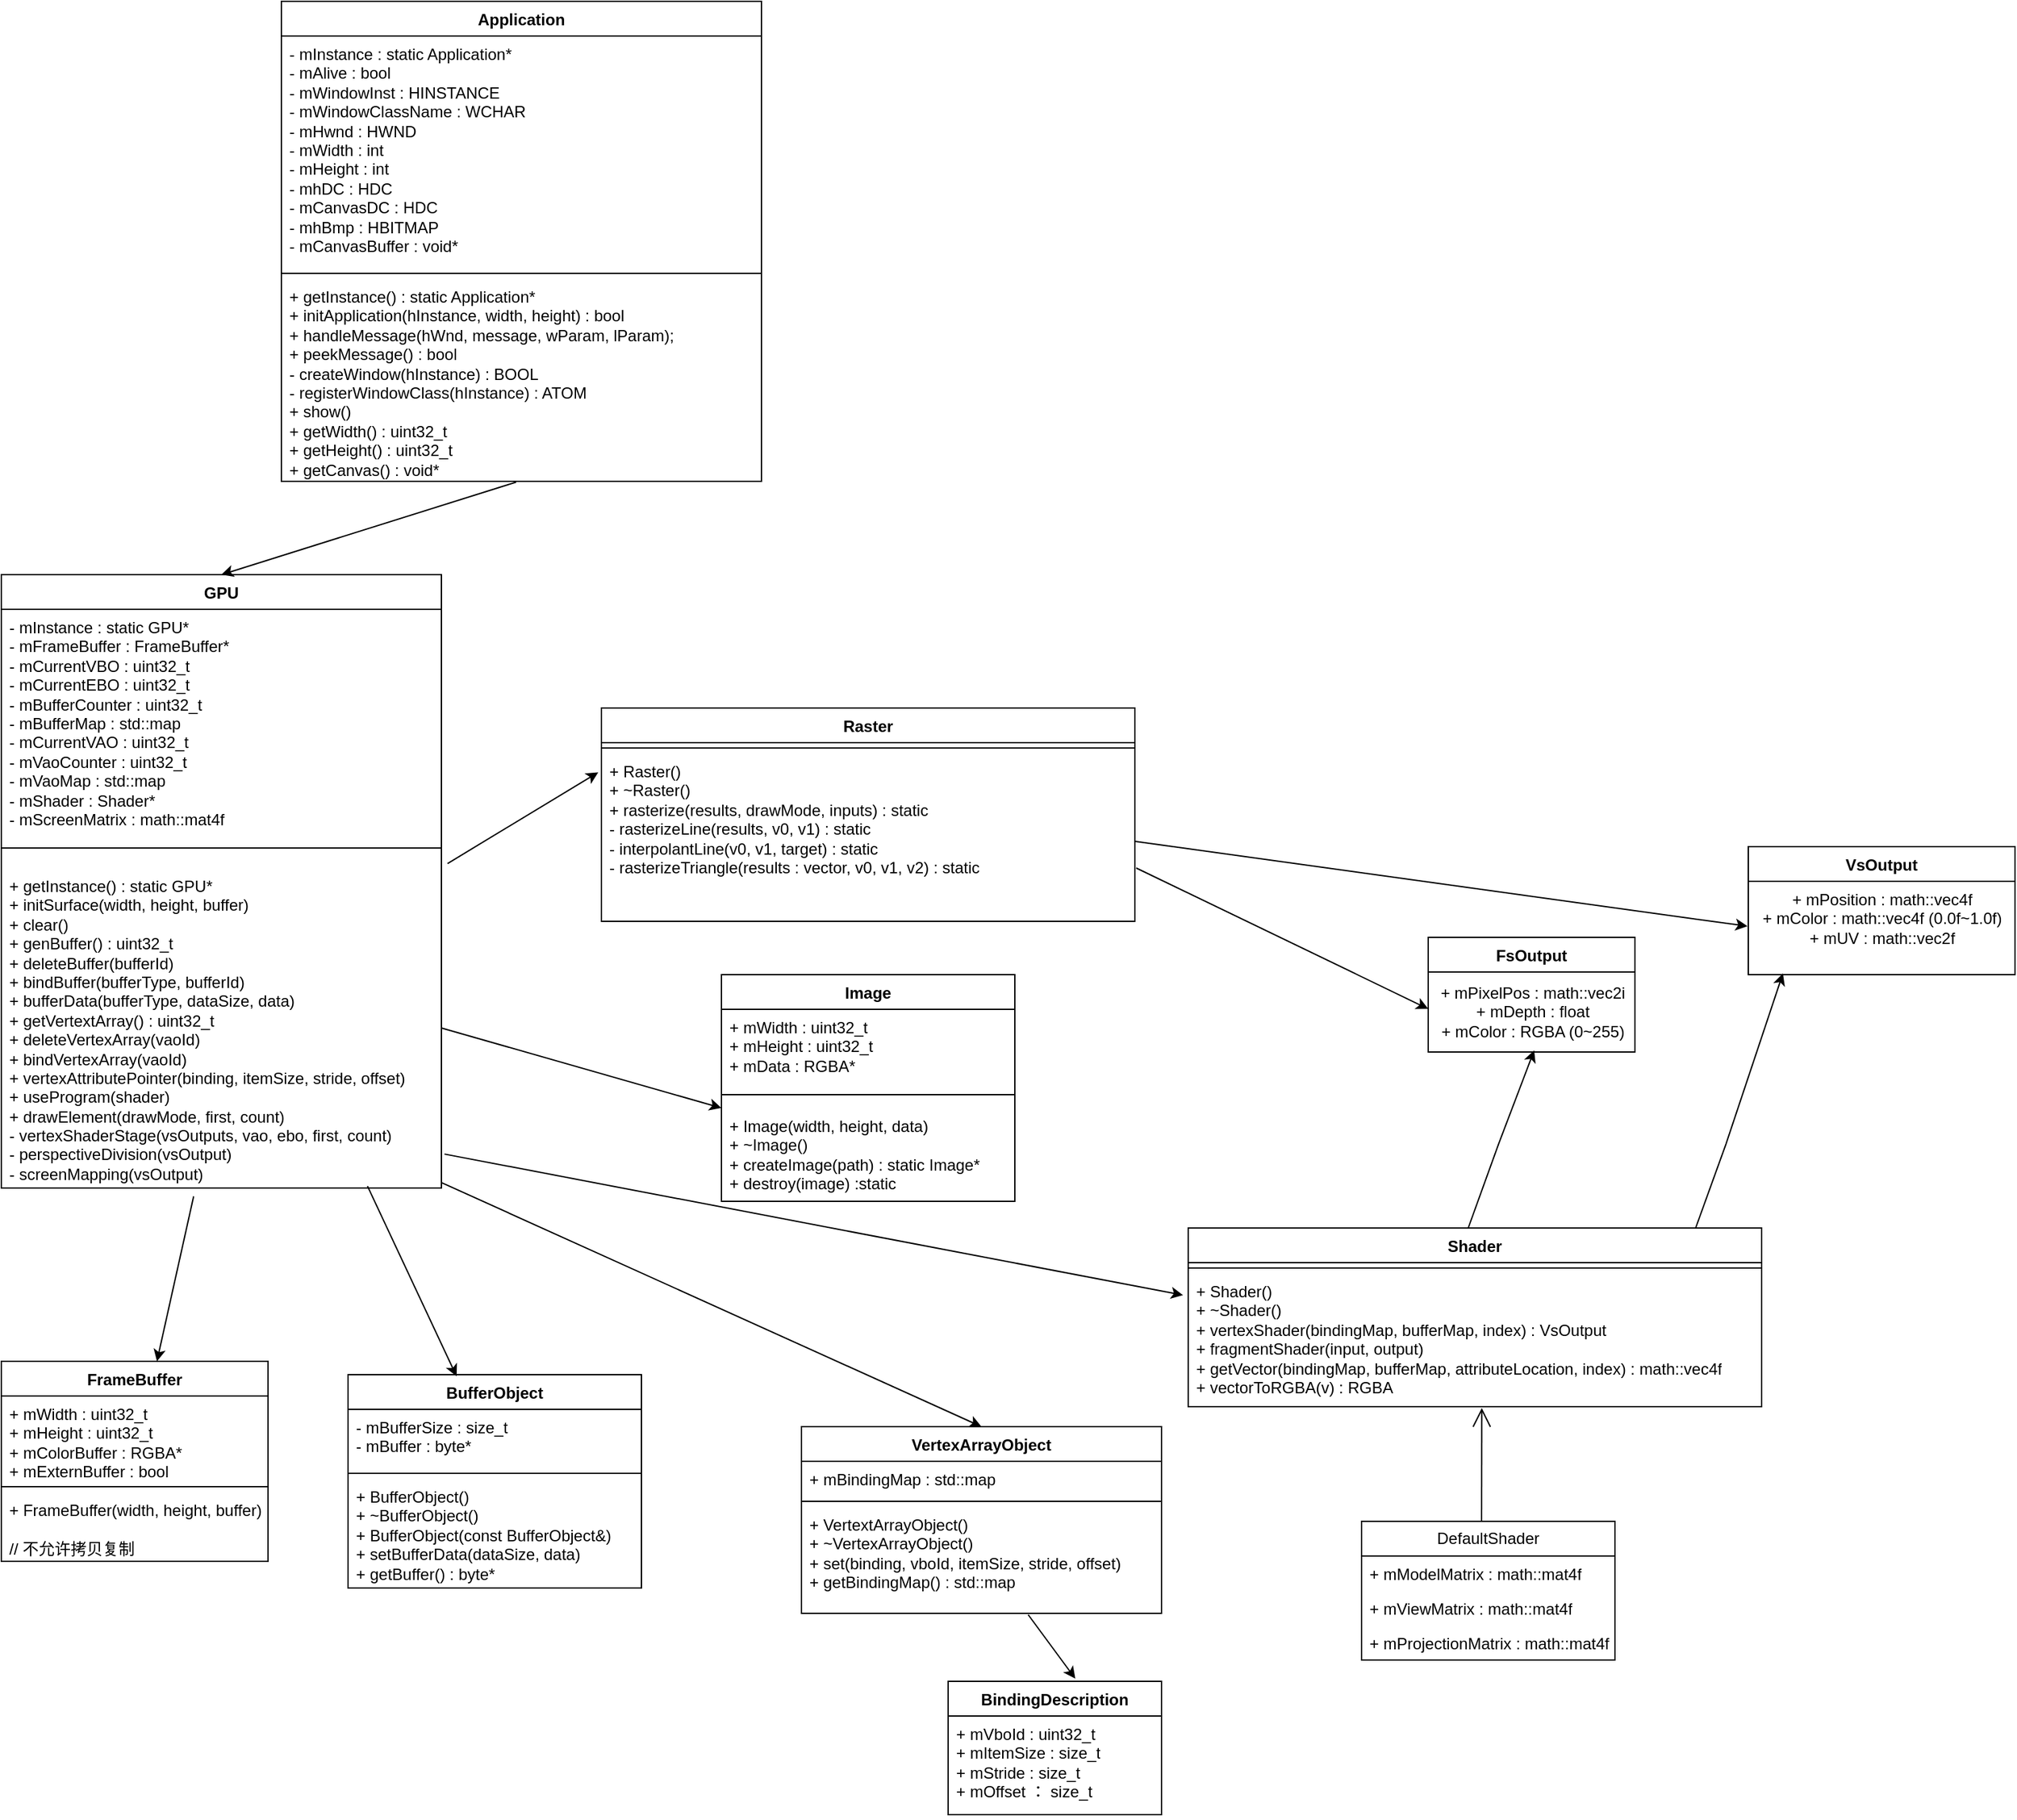 <mxfile version="26.2.9">
  <diagram id="C5RBs43oDa-KdzZeNtuy" name="Page-1">
    <mxGraphModel dx="1461" dy="1846" grid="1" gridSize="10" guides="1" tooltips="1" connect="1" arrows="1" fold="1" page="1" pageScale="1" pageWidth="827" pageHeight="1169" math="0" shadow="0">
      <root>
        <mxCell id="WIyWlLk6GJQsqaUBKTNV-0" />
        <mxCell id="WIyWlLk6GJQsqaUBKTNV-1" parent="WIyWlLk6GJQsqaUBKTNV-0" />
        <mxCell id="wtLWYiBCeU5-RQb-BHR4-4" value="Application" style="swimlane;fontStyle=1;align=center;verticalAlign=top;childLayout=stackLayout;horizontal=1;startSize=26;horizontalStack=0;resizeParent=1;resizeParentMax=0;resizeLast=0;collapsible=1;marginBottom=0;whiteSpace=wrap;html=1;" parent="WIyWlLk6GJQsqaUBKTNV-1" vertex="1">
          <mxGeometry x="270" y="-410" width="360" height="360" as="geometry" />
        </mxCell>
        <mxCell id="wtLWYiBCeU5-RQb-BHR4-5" value="- mInstance : static Application*&lt;div&gt;- mAlive : bool&lt;/div&gt;&lt;div&gt;- mWindowInst : HINSTANCE&lt;/div&gt;&lt;div&gt;- mWindowClassName : WCHAR&lt;/div&gt;&lt;div&gt;- mHwnd : HWND&lt;/div&gt;&lt;div&gt;- mWidth : int&lt;/div&gt;&lt;div&gt;- mHeight : int&lt;/div&gt;&lt;div&gt;- mhDC : HDC&lt;/div&gt;&lt;div&gt;- mCanvasDC : HDC&lt;/div&gt;&lt;div&gt;- mhBmp : HBITMAP&lt;/div&gt;&lt;div&gt;- mCanvasBuffer : void*&lt;/div&gt;" style="text;strokeColor=none;fillColor=none;align=left;verticalAlign=top;spacingLeft=4;spacingRight=4;overflow=hidden;rotatable=0;points=[[0,0.5],[1,0.5]];portConstraint=eastwest;whiteSpace=wrap;html=1;" parent="wtLWYiBCeU5-RQb-BHR4-4" vertex="1">
          <mxGeometry y="26" width="360" height="174" as="geometry" />
        </mxCell>
        <mxCell id="wtLWYiBCeU5-RQb-BHR4-6" value="" style="line;strokeWidth=1;fillColor=none;align=left;verticalAlign=middle;spacingTop=-1;spacingLeft=3;spacingRight=3;rotatable=0;labelPosition=right;points=[];portConstraint=eastwest;strokeColor=inherit;" parent="wtLWYiBCeU5-RQb-BHR4-4" vertex="1">
          <mxGeometry y="200" width="360" height="8" as="geometry" />
        </mxCell>
        <mxCell id="wtLWYiBCeU5-RQb-BHR4-7" value="+ getInstance() : static Application*&lt;div&gt;+ initApplication(hInstance, width, height) : bool&lt;/div&gt;&lt;div&gt;+ handleMessage(hWnd, message, wParam, lParam);&lt;/div&gt;&lt;div&gt;+ peekMessage() : bool&lt;/div&gt;&lt;div&gt;- createWindow(hInstance) : BOOL&lt;/div&gt;&lt;div&gt;- registerWindowClass(hInstance) : ATOM&lt;/div&gt;&lt;div&gt;+ show()&lt;/div&gt;&lt;div&gt;+ getWidth() : uint32_t&lt;/div&gt;&lt;div&gt;+ getHeight() : uint32_t&lt;/div&gt;&lt;div&gt;+ getCanvas() : void*&lt;/div&gt;" style="text;strokeColor=none;fillColor=none;align=left;verticalAlign=top;spacingLeft=4;spacingRight=4;overflow=hidden;rotatable=0;points=[[0,0.5],[1,0.5]];portConstraint=eastwest;whiteSpace=wrap;html=1;" parent="wtLWYiBCeU5-RQb-BHR4-4" vertex="1">
          <mxGeometry y="208" width="360" height="152" as="geometry" />
        </mxCell>
        <mxCell id="5mf7mb4UoupejFtRi5i7-4" value="GPU" style="swimlane;fontStyle=1;align=center;verticalAlign=top;childLayout=stackLayout;horizontal=1;startSize=26;horizontalStack=0;resizeParent=1;resizeParentMax=0;resizeLast=0;collapsible=1;marginBottom=0;whiteSpace=wrap;html=1;" parent="WIyWlLk6GJQsqaUBKTNV-1" vertex="1">
          <mxGeometry x="60" y="20" width="330" height="460" as="geometry" />
        </mxCell>
        <mxCell id="5mf7mb4UoupejFtRi5i7-5" value="- mInstance : static GPU*&lt;div&gt;- mFrameBuffer : FrameBuffer*&lt;/div&gt;&lt;div&gt;- mCurrentVBO : uint32_t&lt;/div&gt;&lt;div&gt;- mCurrentEBO : uint32_t&lt;/div&gt;&lt;div&gt;- mBufferCounter : uint32_t&lt;/div&gt;&lt;div&gt;- mBufferMap : std::map&lt;/div&gt;&lt;div&gt;- mCurrentVAO : uint32_t&lt;/div&gt;&lt;div&gt;- mVaoCounter : uint32_t&lt;/div&gt;&lt;div&gt;- mVaoMap : std::map&lt;/div&gt;&lt;div&gt;- mShader : Shader*&lt;/div&gt;&lt;div&gt;- mScreenMatrix : math::mat4f&lt;/div&gt;" style="text;strokeColor=none;fillColor=none;align=left;verticalAlign=top;spacingLeft=4;spacingRight=4;overflow=hidden;rotatable=0;points=[[0,0.5],[1,0.5]];portConstraint=eastwest;whiteSpace=wrap;html=1;" parent="5mf7mb4UoupejFtRi5i7-4" vertex="1">
          <mxGeometry y="26" width="330" height="164" as="geometry" />
        </mxCell>
        <mxCell id="5mf7mb4UoupejFtRi5i7-6" value="" style="line;strokeWidth=1;fillColor=none;align=left;verticalAlign=middle;spacingTop=-1;spacingLeft=3;spacingRight=3;rotatable=0;labelPosition=right;points=[];portConstraint=eastwest;strokeColor=inherit;" parent="5mf7mb4UoupejFtRi5i7-4" vertex="1">
          <mxGeometry y="190" width="330" height="30" as="geometry" />
        </mxCell>
        <mxCell id="5mf7mb4UoupejFtRi5i7-7" value="+ getInstance() : static GPU*&lt;div&gt;+ initSurface(width, height, buffer)&lt;/div&gt;&lt;div&gt;+ clear()&lt;/div&gt;&lt;div&gt;+ genBuffer() : uint32_t&lt;/div&gt;&lt;div&gt;+ deleteBuffer(bufferId)&lt;/div&gt;&lt;div&gt;+ bindBuffer(bufferType, bufferId)&lt;/div&gt;&lt;div&gt;+ bufferData(bufferType, dataSize, data)&lt;/div&gt;&lt;div&gt;+ getVertextArray() : uint32_t&lt;/div&gt;&lt;div&gt;+ deleteVertexArray(vaoId)&lt;/div&gt;&lt;div&gt;+ bindVertexArray(vaoId)&lt;/div&gt;&lt;div&gt;+ vertexAttributePointer(binding, itemSize, stride, offset)&lt;/div&gt;&lt;div&gt;+ useProgram(shader)&lt;/div&gt;&lt;div&gt;+ drawElement(drawMode, first, count)&lt;/div&gt;&lt;div&gt;- vertexShaderStage(vsOutputs, vao, ebo, first, count)&lt;/div&gt;&lt;div&gt;- perspectiveDivision(vsOutput)&lt;/div&gt;&lt;div&gt;- screenMapping(vsOutput)&lt;/div&gt;" style="text;strokeColor=none;fillColor=none;align=left;verticalAlign=top;spacingLeft=4;spacingRight=4;overflow=hidden;rotatable=0;points=[[0,0.5],[1,0.5]];portConstraint=eastwest;whiteSpace=wrap;html=1;" parent="5mf7mb4UoupejFtRi5i7-4" vertex="1">
          <mxGeometry y="220" width="330" height="240" as="geometry" />
        </mxCell>
        <mxCell id="5mf7mb4UoupejFtRi5i7-8" value="FrameBuffer" style="swimlane;fontStyle=1;align=center;verticalAlign=top;childLayout=stackLayout;horizontal=1;startSize=26;horizontalStack=0;resizeParent=1;resizeParentMax=0;resizeLast=0;collapsible=1;marginBottom=0;whiteSpace=wrap;html=1;" parent="WIyWlLk6GJQsqaUBKTNV-1" vertex="1">
          <mxGeometry x="60" y="610" width="200" height="150" as="geometry" />
        </mxCell>
        <mxCell id="5mf7mb4UoupejFtRi5i7-9" value="+ mWidth : uint32_t&lt;div&gt;+ mHeight : uint32_t&lt;/div&gt;&lt;div&gt;+ mColorBuffer : RGBA*&lt;/div&gt;&lt;div&gt;+ mExternBuffer : bool&lt;/div&gt;" style="text;strokeColor=none;fillColor=none;align=left;verticalAlign=top;spacingLeft=4;spacingRight=4;overflow=hidden;rotatable=0;points=[[0,0.5],[1,0.5]];portConstraint=eastwest;whiteSpace=wrap;html=1;" parent="5mf7mb4UoupejFtRi5i7-8" vertex="1">
          <mxGeometry y="26" width="200" height="64" as="geometry" />
        </mxCell>
        <mxCell id="5mf7mb4UoupejFtRi5i7-10" value="" style="line;strokeWidth=1;fillColor=none;align=left;verticalAlign=middle;spacingTop=-1;spacingLeft=3;spacingRight=3;rotatable=0;labelPosition=right;points=[];portConstraint=eastwest;strokeColor=inherit;" parent="5mf7mb4UoupejFtRi5i7-8" vertex="1">
          <mxGeometry y="90" width="200" height="8" as="geometry" />
        </mxCell>
        <mxCell id="5mf7mb4UoupejFtRi5i7-11" value="+ FrameBuffer(width, height, buffer)&lt;div&gt;&lt;br&gt;&lt;/div&gt;&lt;div&gt;// 不允许拷贝复制&lt;/div&gt;" style="text;strokeColor=none;fillColor=none;align=left;verticalAlign=top;spacingLeft=4;spacingRight=4;overflow=hidden;rotatable=0;points=[[0,0.5],[1,0.5]];portConstraint=eastwest;whiteSpace=wrap;html=1;" parent="5mf7mb4UoupejFtRi5i7-8" vertex="1">
          <mxGeometry y="98" width="200" height="52" as="geometry" />
        </mxCell>
        <mxCell id="P8PSTKXqFBAs1czMJzL6-0" value="Raster" style="swimlane;fontStyle=1;align=center;verticalAlign=top;childLayout=stackLayout;horizontal=1;startSize=26;horizontalStack=0;resizeParent=1;resizeParentMax=0;resizeLast=0;collapsible=1;marginBottom=0;whiteSpace=wrap;html=1;" parent="WIyWlLk6GJQsqaUBKTNV-1" vertex="1">
          <mxGeometry x="510" y="120" width="400" height="160" as="geometry" />
        </mxCell>
        <mxCell id="P8PSTKXqFBAs1czMJzL6-2" value="" style="line;strokeWidth=1;fillColor=none;align=left;verticalAlign=middle;spacingTop=-1;spacingLeft=3;spacingRight=3;rotatable=0;labelPosition=right;points=[];portConstraint=eastwest;strokeColor=inherit;" parent="P8PSTKXqFBAs1czMJzL6-0" vertex="1">
          <mxGeometry y="26" width="400" height="8" as="geometry" />
        </mxCell>
        <mxCell id="P8PSTKXqFBAs1czMJzL6-3" value="&lt;div&gt;+ Raster()&lt;/div&gt;&lt;div&gt;+ ~Raster()&lt;/div&gt;&lt;div&gt;+ rasterize(results, drawMode, inputs) : static&lt;/div&gt;- rasterizeLine(results, v0, v1) : static&lt;div&gt;- interpolantLine(v0, v1, target) : static&lt;/div&gt;&lt;div&gt;- rasterizeTriangle(results : vector, v0, v1, v2&lt;span style=&quot;background-color: transparent; color: light-dark(rgb(0, 0, 0), rgb(255, 255, 255));&quot;&gt;) : static&lt;/span&gt;&lt;/div&gt;&lt;div&gt;&lt;br&gt;&lt;/div&gt;" style="text;strokeColor=none;fillColor=none;align=left;verticalAlign=top;spacingLeft=4;spacingRight=4;overflow=hidden;rotatable=0;points=[[0,0.5],[1,0.5]];portConstraint=eastwest;whiteSpace=wrap;html=1;" parent="P8PSTKXqFBAs1czMJzL6-0" vertex="1">
          <mxGeometry y="34" width="400" height="126" as="geometry" />
        </mxCell>
        <mxCell id="yCGhFCQeDglLVx2CmpNE-3" value="" style="endArrow=classic;html=1;rounded=0;entryX=0.5;entryY=0;entryDx=0;entryDy=0;exitX=0.489;exitY=1.004;exitDx=0;exitDy=0;exitPerimeter=0;" parent="WIyWlLk6GJQsqaUBKTNV-1" source="wtLWYiBCeU5-RQb-BHR4-7" target="5mf7mb4UoupejFtRi5i7-4" edge="1">
          <mxGeometry width="50" height="50" relative="1" as="geometry">
            <mxPoint x="390" y="-10" as="sourcePoint" />
            <mxPoint x="440" y="-60" as="targetPoint" />
          </mxGeometry>
        </mxCell>
        <mxCell id="yCGhFCQeDglLVx2CmpNE-4" value="" style="endArrow=classic;html=1;rounded=0;exitX=0.437;exitY=1.026;exitDx=0;exitDy=0;exitPerimeter=0;" parent="WIyWlLk6GJQsqaUBKTNV-1" source="5mf7mb4UoupejFtRi5i7-7" target="5mf7mb4UoupejFtRi5i7-8" edge="1">
          <mxGeometry width="50" height="50" relative="1" as="geometry">
            <mxPoint x="130" y="380" as="sourcePoint" />
            <mxPoint x="180" y="330" as="targetPoint" />
          </mxGeometry>
        </mxCell>
        <mxCell id="yCGhFCQeDglLVx2CmpNE-5" value="" style="endArrow=classic;html=1;rounded=0;entryX=-0.006;entryY=0.113;entryDx=0;entryDy=0;entryPerimeter=0;exitX=1.014;exitY=-0.014;exitDx=0;exitDy=0;exitPerimeter=0;" parent="WIyWlLk6GJQsqaUBKTNV-1" source="5mf7mb4UoupejFtRi5i7-7" target="P8PSTKXqFBAs1czMJzL6-3" edge="1">
          <mxGeometry width="50" height="50" relative="1" as="geometry">
            <mxPoint x="260" y="210" as="sourcePoint" />
            <mxPoint x="310" y="160" as="targetPoint" />
          </mxGeometry>
        </mxCell>
        <mxCell id="Tz2W6l7GuTd2-jDzGLeW-0" value="Image" style="swimlane;fontStyle=1;align=center;verticalAlign=top;childLayout=stackLayout;horizontal=1;startSize=26;horizontalStack=0;resizeParent=1;resizeParentMax=0;resizeLast=0;collapsible=1;marginBottom=0;whiteSpace=wrap;html=1;" parent="WIyWlLk6GJQsqaUBKTNV-1" vertex="1">
          <mxGeometry x="600" y="320" width="220" height="170" as="geometry" />
        </mxCell>
        <mxCell id="Tz2W6l7GuTd2-jDzGLeW-1" value="+ mWidth : uint32_t&lt;div&gt;+ mHeight : uint32_t&lt;/div&gt;&lt;div&gt;+ mData : RGBA*&lt;/div&gt;" style="text;strokeColor=none;fillColor=none;align=left;verticalAlign=top;spacingLeft=4;spacingRight=4;overflow=hidden;rotatable=0;points=[[0,0.5],[1,0.5]];portConstraint=eastwest;whiteSpace=wrap;html=1;" parent="Tz2W6l7GuTd2-jDzGLeW-0" vertex="1">
          <mxGeometry y="26" width="220" height="54" as="geometry" />
        </mxCell>
        <mxCell id="Tz2W6l7GuTd2-jDzGLeW-4" value="" style="line;strokeWidth=1;fillColor=none;align=left;verticalAlign=middle;spacingTop=-1;spacingLeft=3;spacingRight=3;rotatable=0;labelPosition=right;points=[];portConstraint=eastwest;strokeColor=inherit;" parent="Tz2W6l7GuTd2-jDzGLeW-0" vertex="1">
          <mxGeometry y="80" width="220" height="20" as="geometry" />
        </mxCell>
        <mxCell id="Tz2W6l7GuTd2-jDzGLeW-3" value="+ Image(width, height, data)&lt;div&gt;+ ~Image()&lt;/div&gt;&lt;div&gt;+ createImage(path) : static Image*&lt;/div&gt;&lt;div&gt;+ destroy(image) :static&lt;/div&gt;" style="text;strokeColor=none;fillColor=none;align=left;verticalAlign=top;spacingLeft=4;spacingRight=4;overflow=hidden;rotatable=0;points=[[0,0.5],[1,0.5]];portConstraint=eastwest;whiteSpace=wrap;html=1;" parent="Tz2W6l7GuTd2-jDzGLeW-0" vertex="1">
          <mxGeometry y="100" width="220" height="70" as="geometry" />
        </mxCell>
        <mxCell id="7Mvn_Pxmh1yl7U_SXqtg-0" value="BindingDescription" style="swimlane;fontStyle=1;align=center;verticalAlign=top;childLayout=stackLayout;horizontal=1;startSize=26;horizontalStack=0;resizeParent=1;resizeParentMax=0;resizeLast=0;collapsible=1;marginBottom=0;whiteSpace=wrap;html=1;" parent="WIyWlLk6GJQsqaUBKTNV-1" vertex="1">
          <mxGeometry x="770" y="850" width="160" height="100" as="geometry" />
        </mxCell>
        <mxCell id="7Mvn_Pxmh1yl7U_SXqtg-1" value="+ mVboId : uint32_t&lt;div&gt;+ mItemSize : size_t&lt;/div&gt;&lt;div&gt;+ mStride : size_t&lt;/div&gt;&lt;div&gt;+ mOffset ： size_t&lt;/div&gt;" style="text;strokeColor=none;fillColor=none;align=left;verticalAlign=top;spacingLeft=4;spacingRight=4;overflow=hidden;rotatable=0;points=[[0,0.5],[1,0.5]];portConstraint=eastwest;whiteSpace=wrap;html=1;" parent="7Mvn_Pxmh1yl7U_SXqtg-0" vertex="1">
          <mxGeometry y="26" width="160" height="74" as="geometry" />
        </mxCell>
        <mxCell id="7Mvn_Pxmh1yl7U_SXqtg-17" value="VsOutput" style="swimlane;fontStyle=1;align=center;verticalAlign=top;childLayout=stackLayout;horizontal=1;startSize=26;horizontalStack=0;resizeParent=1;resizeParentMax=0;resizeLast=0;collapsible=1;marginBottom=0;whiteSpace=wrap;html=1;" parent="WIyWlLk6GJQsqaUBKTNV-1" vertex="1">
          <mxGeometry x="1370" y="224" width="200" height="96" as="geometry" />
        </mxCell>
        <mxCell id="7Mvn_Pxmh1yl7U_SXqtg-21" value="+ mPosition : math::vec4f&lt;div&gt;+ mColor : math::vec4f (0.0f~1.0f)&lt;/div&gt;&lt;div&gt;+ mUV : math::vec2f&lt;br&gt;&lt;div&gt;&lt;br&gt;&lt;/div&gt;&lt;/div&gt;" style="text;html=1;align=center;verticalAlign=middle;resizable=0;points=[];autosize=1;strokeColor=none;fillColor=none;" parent="7Mvn_Pxmh1yl7U_SXqtg-17" vertex="1">
          <mxGeometry y="26" width="200" height="70" as="geometry" />
        </mxCell>
        <mxCell id="7Mvn_Pxmh1yl7U_SXqtg-22" value="FsOutput" style="swimlane;fontStyle=1;align=center;verticalAlign=top;childLayout=stackLayout;horizontal=1;startSize=26;horizontalStack=0;resizeParent=1;resizeParentMax=0;resizeLast=0;collapsible=1;marginBottom=0;whiteSpace=wrap;html=1;" parent="WIyWlLk6GJQsqaUBKTNV-1" vertex="1">
          <mxGeometry x="1130" y="292" width="155" height="86" as="geometry" />
        </mxCell>
        <mxCell id="7Mvn_Pxmh1yl7U_SXqtg-23" value="&lt;div&gt;&lt;div&gt;+ mPixelPos : math::vec2i&lt;/div&gt;&lt;/div&gt;&lt;div&gt;+ mDepth : float&lt;/div&gt;&lt;div&gt;+ mColor : RGBA (0~255)&lt;/div&gt;" style="text;html=1;align=center;verticalAlign=middle;resizable=0;points=[];autosize=1;strokeColor=none;fillColor=none;" parent="7Mvn_Pxmh1yl7U_SXqtg-22" vertex="1">
          <mxGeometry y="26" width="155" height="60" as="geometry" />
        </mxCell>
        <mxCell id="7Mvn_Pxmh1yl7U_SXqtg-25" value="BufferObject" style="swimlane;fontStyle=1;align=center;verticalAlign=top;childLayout=stackLayout;horizontal=1;startSize=26;horizontalStack=0;resizeParent=1;resizeParentMax=0;resizeLast=0;collapsible=1;marginBottom=0;whiteSpace=wrap;html=1;" parent="WIyWlLk6GJQsqaUBKTNV-1" vertex="1">
          <mxGeometry x="320" y="620" width="220" height="160" as="geometry" />
        </mxCell>
        <mxCell id="7Mvn_Pxmh1yl7U_SXqtg-26" value="- mBufferSize : size_t&lt;div&gt;- mBuffer : byte*&lt;/div&gt;" style="text;strokeColor=none;fillColor=none;align=left;verticalAlign=top;spacingLeft=4;spacingRight=4;overflow=hidden;rotatable=0;points=[[0,0.5],[1,0.5]];portConstraint=eastwest;whiteSpace=wrap;html=1;" parent="7Mvn_Pxmh1yl7U_SXqtg-25" vertex="1">
          <mxGeometry y="26" width="220" height="44" as="geometry" />
        </mxCell>
        <mxCell id="7Mvn_Pxmh1yl7U_SXqtg-27" value="" style="line;strokeWidth=1;fillColor=none;align=left;verticalAlign=middle;spacingTop=-1;spacingLeft=3;spacingRight=3;rotatable=0;labelPosition=right;points=[];portConstraint=eastwest;strokeColor=inherit;" parent="7Mvn_Pxmh1yl7U_SXqtg-25" vertex="1">
          <mxGeometry y="70" width="220" height="8" as="geometry" />
        </mxCell>
        <mxCell id="7Mvn_Pxmh1yl7U_SXqtg-28" value="+ BufferObject()&lt;div&gt;+ ~BufferObject()&lt;/div&gt;&lt;div&gt;+ BufferObject(const BufferObject&amp;amp;)&lt;/div&gt;&lt;div&gt;+ setBufferData(dataSize, data)&lt;/div&gt;&lt;div&gt;+ getBuffer() : byte*&lt;/div&gt;" style="text;strokeColor=none;fillColor=none;align=left;verticalAlign=top;spacingLeft=4;spacingRight=4;overflow=hidden;rotatable=0;points=[[0,0.5],[1,0.5]];portConstraint=eastwest;whiteSpace=wrap;html=1;" parent="7Mvn_Pxmh1yl7U_SXqtg-25" vertex="1">
          <mxGeometry y="78" width="220" height="82" as="geometry" />
        </mxCell>
        <mxCell id="7Mvn_Pxmh1yl7U_SXqtg-29" value="VertexArrayObject" style="swimlane;fontStyle=1;align=center;verticalAlign=top;childLayout=stackLayout;horizontal=1;startSize=26;horizontalStack=0;resizeParent=1;resizeParentMax=0;resizeLast=0;collapsible=1;marginBottom=0;whiteSpace=wrap;html=1;" parent="WIyWlLk6GJQsqaUBKTNV-1" vertex="1">
          <mxGeometry x="660" y="659" width="270" height="140" as="geometry" />
        </mxCell>
        <mxCell id="7Mvn_Pxmh1yl7U_SXqtg-30" value="+ mBindingMap : std::map" style="text;strokeColor=none;fillColor=none;align=left;verticalAlign=top;spacingLeft=4;spacingRight=4;overflow=hidden;rotatable=0;points=[[0,0.5],[1,0.5]];portConstraint=eastwest;whiteSpace=wrap;html=1;" parent="7Mvn_Pxmh1yl7U_SXqtg-29" vertex="1">
          <mxGeometry y="26" width="270" height="26" as="geometry" />
        </mxCell>
        <mxCell id="7Mvn_Pxmh1yl7U_SXqtg-31" value="" style="line;strokeWidth=1;fillColor=none;align=left;verticalAlign=middle;spacingTop=-1;spacingLeft=3;spacingRight=3;rotatable=0;labelPosition=right;points=[];portConstraint=eastwest;strokeColor=inherit;" parent="7Mvn_Pxmh1yl7U_SXqtg-29" vertex="1">
          <mxGeometry y="52" width="270" height="8" as="geometry" />
        </mxCell>
        <mxCell id="7Mvn_Pxmh1yl7U_SXqtg-35" value="" style="endArrow=classic;html=1;rounded=0;entryX=0.596;entryY=-0.02;entryDx=0;entryDy=0;entryPerimeter=0;" parent="7Mvn_Pxmh1yl7U_SXqtg-29" target="7Mvn_Pxmh1yl7U_SXqtg-0" edge="1">
          <mxGeometry width="50" height="50" relative="1" as="geometry">
            <mxPoint x="170" y="141" as="sourcePoint" />
            <mxPoint x="220" y="91" as="targetPoint" />
          </mxGeometry>
        </mxCell>
        <mxCell id="7Mvn_Pxmh1yl7U_SXqtg-32" value="+ VertextArrayObject()&lt;div&gt;+ ~VertexArrayObject()&lt;/div&gt;&lt;div&gt;+ set(binding, vboId, itemSize, stride, offset)&lt;/div&gt;&lt;div&gt;+ getBindingMap() : std::map&lt;/div&gt;" style="text;strokeColor=none;fillColor=none;align=left;verticalAlign=top;spacingLeft=4;spacingRight=4;overflow=hidden;rotatable=0;points=[[0,0.5],[1,0.5]];portConstraint=eastwest;whiteSpace=wrap;html=1;" parent="7Mvn_Pxmh1yl7U_SXqtg-29" vertex="1">
          <mxGeometry y="60" width="270" height="80" as="geometry" />
        </mxCell>
        <mxCell id="7Mvn_Pxmh1yl7U_SXqtg-33" value="" style="endArrow=classic;html=1;rounded=0;exitX=1;exitY=0.983;exitDx=0;exitDy=0;exitPerimeter=0;entryX=0.5;entryY=0;entryDx=0;entryDy=0;" parent="WIyWlLk6GJQsqaUBKTNV-1" source="5mf7mb4UoupejFtRi5i7-7" target="7Mvn_Pxmh1yl7U_SXqtg-29" edge="1">
          <mxGeometry width="50" height="50" relative="1" as="geometry">
            <mxPoint x="720" y="570" as="sourcePoint" />
            <mxPoint x="770" y="520" as="targetPoint" />
          </mxGeometry>
        </mxCell>
        <mxCell id="7Mvn_Pxmh1yl7U_SXqtg-34" value="" style="endArrow=classic;html=1;rounded=0;entryX=0.37;entryY=0.008;entryDx=0;entryDy=0;entryPerimeter=0;exitX=0.832;exitY=0.994;exitDx=0;exitDy=0;exitPerimeter=0;" parent="WIyWlLk6GJQsqaUBKTNV-1" source="5mf7mb4UoupejFtRi5i7-7" target="7Mvn_Pxmh1yl7U_SXqtg-25" edge="1">
          <mxGeometry width="50" height="50" relative="1" as="geometry">
            <mxPoint x="260" y="540" as="sourcePoint" />
            <mxPoint x="310" y="490" as="targetPoint" />
          </mxGeometry>
        </mxCell>
        <mxCell id="7Mvn_Pxmh1yl7U_SXqtg-36" value="" style="endArrow=classic;html=1;rounded=0;exitX=1;exitY=0.5;exitDx=0;exitDy=0;" parent="WIyWlLk6GJQsqaUBKTNV-1" edge="1" source="5mf7mb4UoupejFtRi5i7-7">
          <mxGeometry width="50" height="50" relative="1" as="geometry">
            <mxPoint x="290" y="390" as="sourcePoint" />
            <mxPoint x="600" y="420" as="targetPoint" />
          </mxGeometry>
        </mxCell>
        <mxCell id="MvT1UFq6Ff6sZqpsX1NM-0" value="Shader" style="swimlane;fontStyle=1;align=center;verticalAlign=top;childLayout=stackLayout;horizontal=1;startSize=26;horizontalStack=0;resizeParent=1;resizeParentMax=0;resizeLast=0;collapsible=1;marginBottom=0;whiteSpace=wrap;html=1;" parent="WIyWlLk6GJQsqaUBKTNV-1" vertex="1">
          <mxGeometry x="950" y="510" width="430" height="134" as="geometry" />
        </mxCell>
        <mxCell id="MvT1UFq6Ff6sZqpsX1NM-2" value="" style="line;strokeWidth=1;fillColor=none;align=left;verticalAlign=middle;spacingTop=-1;spacingLeft=3;spacingRight=3;rotatable=0;labelPosition=right;points=[];portConstraint=eastwest;strokeColor=inherit;" parent="MvT1UFq6Ff6sZqpsX1NM-0" vertex="1">
          <mxGeometry y="26" width="430" height="8" as="geometry" />
        </mxCell>
        <mxCell id="MvT1UFq6Ff6sZqpsX1NM-3" value="+ Shader()&lt;div&gt;+ ~Shader()&lt;/div&gt;&lt;div&gt;+ vertexShader(bindingMap, bufferMap, index) : VsOutput&lt;/div&gt;&lt;div&gt;+ fragmentShader(input, output)&lt;/div&gt;&lt;div&gt;+ getVector(bindingMap, bufferMap, attributeLocation, index) : math::vec4f&lt;/div&gt;&lt;div&gt;+ vectorToRGBA(v) : RGBA&lt;/div&gt;&lt;div&gt;&lt;br&gt;&lt;/div&gt;" style="text;strokeColor=none;fillColor=none;align=left;verticalAlign=top;spacingLeft=4;spacingRight=4;overflow=hidden;rotatable=0;points=[[0,0.5],[1,0.5]];portConstraint=eastwest;whiteSpace=wrap;html=1;" parent="MvT1UFq6Ff6sZqpsX1NM-0" vertex="1">
          <mxGeometry y="34" width="430" height="100" as="geometry" />
        </mxCell>
        <mxCell id="MvT1UFq6Ff6sZqpsX1NM-5" value="" style="endArrow=classic;html=1;rounded=0;exitX=1.007;exitY=0.894;exitDx=0;exitDy=0;exitPerimeter=0;entryX=-0.009;entryY=0.936;entryDx=0;entryDy=0;entryPerimeter=0;" parent="WIyWlLk6GJQsqaUBKTNV-1" edge="1" source="5mf7mb4UoupejFtRi5i7-7">
          <mxGeometry width="50" height="50" relative="1" as="geometry">
            <mxPoint x="290" y="472" as="sourcePoint" />
            <mxPoint x="946.13" y="560.336" as="targetPoint" />
          </mxGeometry>
        </mxCell>
        <mxCell id="MvT1UFq6Ff6sZqpsX1NM-6" value="DefaultShader" style="swimlane;fontStyle=0;childLayout=stackLayout;horizontal=1;startSize=26;fillColor=none;horizontalStack=0;resizeParent=1;resizeParentMax=0;resizeLast=0;collapsible=1;marginBottom=0;whiteSpace=wrap;html=1;" parent="WIyWlLk6GJQsqaUBKTNV-1" vertex="1">
          <mxGeometry x="1080" y="730" width="190" height="104" as="geometry" />
        </mxCell>
        <mxCell id="MvT1UFq6Ff6sZqpsX1NM-10" value="" style="endArrow=open;endFill=1;endSize=12;html=1;rounded=0;entryX=0.512;entryY=1.01;entryDx=0;entryDy=0;entryPerimeter=0;" parent="MvT1UFq6Ff6sZqpsX1NM-6" target="MvT1UFq6Ff6sZqpsX1NM-3" edge="1">
          <mxGeometry width="160" relative="1" as="geometry">
            <mxPoint x="90" as="sourcePoint" />
            <mxPoint x="250" as="targetPoint" />
          </mxGeometry>
        </mxCell>
        <mxCell id="MvT1UFq6Ff6sZqpsX1NM-7" value="+ mModelMatrix : math::mat4f" style="text;strokeColor=none;fillColor=none;align=left;verticalAlign=top;spacingLeft=4;spacingRight=4;overflow=hidden;rotatable=0;points=[[0,0.5],[1,0.5]];portConstraint=eastwest;whiteSpace=wrap;html=1;" parent="MvT1UFq6Ff6sZqpsX1NM-6" vertex="1">
          <mxGeometry y="26" width="190" height="26" as="geometry" />
        </mxCell>
        <mxCell id="MvT1UFq6Ff6sZqpsX1NM-8" value="+ mViewMatrix : math::mat4f" style="text;strokeColor=none;fillColor=none;align=left;verticalAlign=top;spacingLeft=4;spacingRight=4;overflow=hidden;rotatable=0;points=[[0,0.5],[1,0.5]];portConstraint=eastwest;whiteSpace=wrap;html=1;" parent="MvT1UFq6Ff6sZqpsX1NM-6" vertex="1">
          <mxGeometry y="52" width="190" height="26" as="geometry" />
        </mxCell>
        <mxCell id="MvT1UFq6Ff6sZqpsX1NM-9" value="+ mProjectionMatrix : math::mat4f" style="text;strokeColor=none;fillColor=none;align=left;verticalAlign=top;spacingLeft=4;spacingRight=4;overflow=hidden;rotatable=0;points=[[0,0.5],[1,0.5]];portConstraint=eastwest;whiteSpace=wrap;html=1;" parent="MvT1UFq6Ff6sZqpsX1NM-6" vertex="1">
          <mxGeometry y="78" width="190" height="26" as="geometry" />
        </mxCell>
        <mxCell id="MvT1UFq6Ff6sZqpsX1NM-12" value="" style="endArrow=classic;html=1;rounded=0;entryX=-0.003;entryY=0.481;entryDx=0;entryDy=0;entryPerimeter=0;" parent="WIyWlLk6GJQsqaUBKTNV-1" target="7Mvn_Pxmh1yl7U_SXqtg-21" edge="1">
          <mxGeometry width="50" height="50" relative="1" as="geometry">
            <mxPoint x="910" y="220" as="sourcePoint" />
            <mxPoint x="1220" y="250" as="targetPoint" />
          </mxGeometry>
        </mxCell>
        <mxCell id="MvT1UFq6Ff6sZqpsX1NM-13" value="" style="endArrow=classic;html=1;rounded=0;entryX=0;entryY=0.461;entryDx=0;entryDy=0;entryPerimeter=0;" parent="WIyWlLk6GJQsqaUBKTNV-1" target="7Mvn_Pxmh1yl7U_SXqtg-23" edge="1">
          <mxGeometry width="50" height="50" relative="1" as="geometry">
            <mxPoint x="911" y="240" as="sourcePoint" />
            <mxPoint x="1170" y="240" as="targetPoint" />
          </mxGeometry>
        </mxCell>
        <mxCell id="MvT1UFq6Ff6sZqpsX1NM-14" value="" style="endArrow=classic;html=1;rounded=0;entryX=0.495;entryY=1.028;entryDx=0;entryDy=0;entryPerimeter=0;exitX=0.482;exitY=0.022;exitDx=0;exitDy=0;exitPerimeter=0;" parent="WIyWlLk6GJQsqaUBKTNV-1" edge="1">
          <mxGeometry width="50" height="50" relative="1" as="geometry">
            <mxPoint x="1160.0" y="509.998" as="sourcePoint" />
            <mxPoint x="1209.465" y="376.73" as="targetPoint" />
            <Array as="points">
              <mxPoint x="1182.74" y="447.05" />
            </Array>
          </mxGeometry>
        </mxCell>
        <mxCell id="MvT1UFq6Ff6sZqpsX1NM-15" value="" style="endArrow=classic;html=1;rounded=0;entryX=0.13;entryY=0.986;entryDx=0;entryDy=0;entryPerimeter=0;exitX=0.482;exitY=0.022;exitDx=0;exitDy=0;exitPerimeter=0;" parent="WIyWlLk6GJQsqaUBKTNV-1" target="7Mvn_Pxmh1yl7U_SXqtg-21" edge="1">
          <mxGeometry width="50" height="50" relative="1" as="geometry">
            <mxPoint x="1330.53" y="509.998" as="sourcePoint" />
            <mxPoint x="1379.995" y="376.73" as="targetPoint" />
            <Array as="points">
              <mxPoint x="1353.27" y="447.05" />
            </Array>
          </mxGeometry>
        </mxCell>
      </root>
    </mxGraphModel>
  </diagram>
</mxfile>
